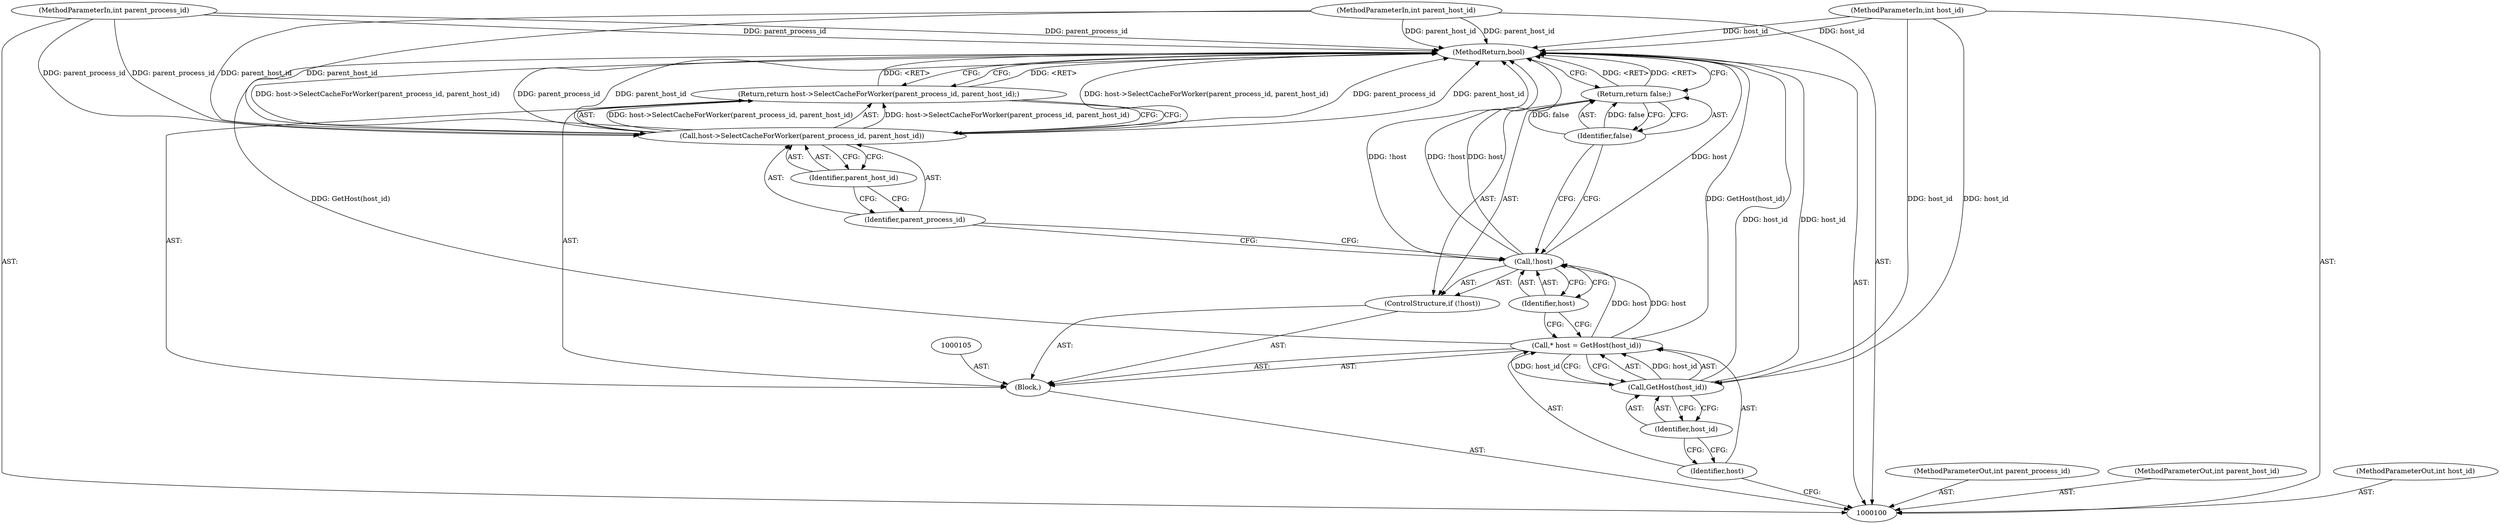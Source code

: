 digraph "0_Chrome_2cb006bc9d3ad16353ed49c2b75faea618156d0f_2" {
"1000119" [label="(MethodReturn,bool)"];
"1000102" [label="(MethodParameterIn,int parent_process_id)"];
"1000145" [label="(MethodParameterOut,int parent_process_id)"];
"1000103" [label="(MethodParameterIn,int parent_host_id)"];
"1000146" [label="(MethodParameterOut,int parent_host_id)"];
"1000101" [label="(MethodParameterIn,int host_id)"];
"1000144" [label="(MethodParameterOut,int host_id)"];
"1000104" [label="(Block,)"];
"1000106" [label="(Call,* host = GetHost(host_id))"];
"1000107" [label="(Identifier,host)"];
"1000108" [label="(Call,GetHost(host_id))"];
"1000109" [label="(Identifier,host_id)"];
"1000110" [label="(ControlStructure,if (!host))"];
"1000111" [label="(Call,!host)"];
"1000112" [label="(Identifier,host)"];
"1000114" [label="(Identifier,false)"];
"1000113" [label="(Return,return false;)"];
"1000115" [label="(Return,return host->SelectCacheForWorker(parent_process_id, parent_host_id);)"];
"1000117" [label="(Identifier,parent_process_id)"];
"1000118" [label="(Identifier,parent_host_id)"];
"1000116" [label="(Call,host->SelectCacheForWorker(parent_process_id, parent_host_id))"];
"1000119" -> "1000100"  [label="AST: "];
"1000119" -> "1000113"  [label="CFG: "];
"1000119" -> "1000115"  [label="CFG: "];
"1000116" -> "1000119"  [label="DDG: parent_process_id"];
"1000116" -> "1000119"  [label="DDG: parent_host_id"];
"1000116" -> "1000119"  [label="DDG: host->SelectCacheForWorker(parent_process_id, parent_host_id)"];
"1000106" -> "1000119"  [label="DDG: GetHost(host_id)"];
"1000103" -> "1000119"  [label="DDG: parent_host_id"];
"1000101" -> "1000119"  [label="DDG: host_id"];
"1000102" -> "1000119"  [label="DDG: parent_process_id"];
"1000111" -> "1000119"  [label="DDG: host"];
"1000111" -> "1000119"  [label="DDG: !host"];
"1000108" -> "1000119"  [label="DDG: host_id"];
"1000115" -> "1000119"  [label="DDG: <RET>"];
"1000113" -> "1000119"  [label="DDG: <RET>"];
"1000102" -> "1000100"  [label="AST: "];
"1000102" -> "1000119"  [label="DDG: parent_process_id"];
"1000102" -> "1000116"  [label="DDG: parent_process_id"];
"1000145" -> "1000100"  [label="AST: "];
"1000103" -> "1000100"  [label="AST: "];
"1000103" -> "1000119"  [label="DDG: parent_host_id"];
"1000103" -> "1000116"  [label="DDG: parent_host_id"];
"1000146" -> "1000100"  [label="AST: "];
"1000101" -> "1000100"  [label="AST: "];
"1000101" -> "1000119"  [label="DDG: host_id"];
"1000101" -> "1000108"  [label="DDG: host_id"];
"1000144" -> "1000100"  [label="AST: "];
"1000104" -> "1000100"  [label="AST: "];
"1000105" -> "1000104"  [label="AST: "];
"1000106" -> "1000104"  [label="AST: "];
"1000110" -> "1000104"  [label="AST: "];
"1000115" -> "1000104"  [label="AST: "];
"1000106" -> "1000104"  [label="AST: "];
"1000106" -> "1000108"  [label="CFG: "];
"1000107" -> "1000106"  [label="AST: "];
"1000108" -> "1000106"  [label="AST: "];
"1000112" -> "1000106"  [label="CFG: "];
"1000106" -> "1000119"  [label="DDG: GetHost(host_id)"];
"1000108" -> "1000106"  [label="DDG: host_id"];
"1000106" -> "1000111"  [label="DDG: host"];
"1000107" -> "1000106"  [label="AST: "];
"1000107" -> "1000100"  [label="CFG: "];
"1000109" -> "1000107"  [label="CFG: "];
"1000108" -> "1000106"  [label="AST: "];
"1000108" -> "1000109"  [label="CFG: "];
"1000109" -> "1000108"  [label="AST: "];
"1000106" -> "1000108"  [label="CFG: "];
"1000108" -> "1000119"  [label="DDG: host_id"];
"1000108" -> "1000106"  [label="DDG: host_id"];
"1000101" -> "1000108"  [label="DDG: host_id"];
"1000109" -> "1000108"  [label="AST: "];
"1000109" -> "1000107"  [label="CFG: "];
"1000108" -> "1000109"  [label="CFG: "];
"1000110" -> "1000104"  [label="AST: "];
"1000111" -> "1000110"  [label="AST: "];
"1000113" -> "1000110"  [label="AST: "];
"1000111" -> "1000110"  [label="AST: "];
"1000111" -> "1000112"  [label="CFG: "];
"1000112" -> "1000111"  [label="AST: "];
"1000114" -> "1000111"  [label="CFG: "];
"1000117" -> "1000111"  [label="CFG: "];
"1000111" -> "1000119"  [label="DDG: host"];
"1000111" -> "1000119"  [label="DDG: !host"];
"1000106" -> "1000111"  [label="DDG: host"];
"1000112" -> "1000111"  [label="AST: "];
"1000112" -> "1000106"  [label="CFG: "];
"1000111" -> "1000112"  [label="CFG: "];
"1000114" -> "1000113"  [label="AST: "];
"1000114" -> "1000111"  [label="CFG: "];
"1000113" -> "1000114"  [label="CFG: "];
"1000114" -> "1000113"  [label="DDG: false"];
"1000113" -> "1000110"  [label="AST: "];
"1000113" -> "1000114"  [label="CFG: "];
"1000114" -> "1000113"  [label="AST: "];
"1000119" -> "1000113"  [label="CFG: "];
"1000113" -> "1000119"  [label="DDG: <RET>"];
"1000114" -> "1000113"  [label="DDG: false"];
"1000115" -> "1000104"  [label="AST: "];
"1000115" -> "1000116"  [label="CFG: "];
"1000116" -> "1000115"  [label="AST: "];
"1000119" -> "1000115"  [label="CFG: "];
"1000115" -> "1000119"  [label="DDG: <RET>"];
"1000116" -> "1000115"  [label="DDG: host->SelectCacheForWorker(parent_process_id, parent_host_id)"];
"1000117" -> "1000116"  [label="AST: "];
"1000117" -> "1000111"  [label="CFG: "];
"1000118" -> "1000117"  [label="CFG: "];
"1000118" -> "1000116"  [label="AST: "];
"1000118" -> "1000117"  [label="CFG: "];
"1000116" -> "1000118"  [label="CFG: "];
"1000116" -> "1000115"  [label="AST: "];
"1000116" -> "1000118"  [label="CFG: "];
"1000117" -> "1000116"  [label="AST: "];
"1000118" -> "1000116"  [label="AST: "];
"1000115" -> "1000116"  [label="CFG: "];
"1000116" -> "1000119"  [label="DDG: parent_process_id"];
"1000116" -> "1000119"  [label="DDG: parent_host_id"];
"1000116" -> "1000119"  [label="DDG: host->SelectCacheForWorker(parent_process_id, parent_host_id)"];
"1000116" -> "1000115"  [label="DDG: host->SelectCacheForWorker(parent_process_id, parent_host_id)"];
"1000102" -> "1000116"  [label="DDG: parent_process_id"];
"1000103" -> "1000116"  [label="DDG: parent_host_id"];
}
